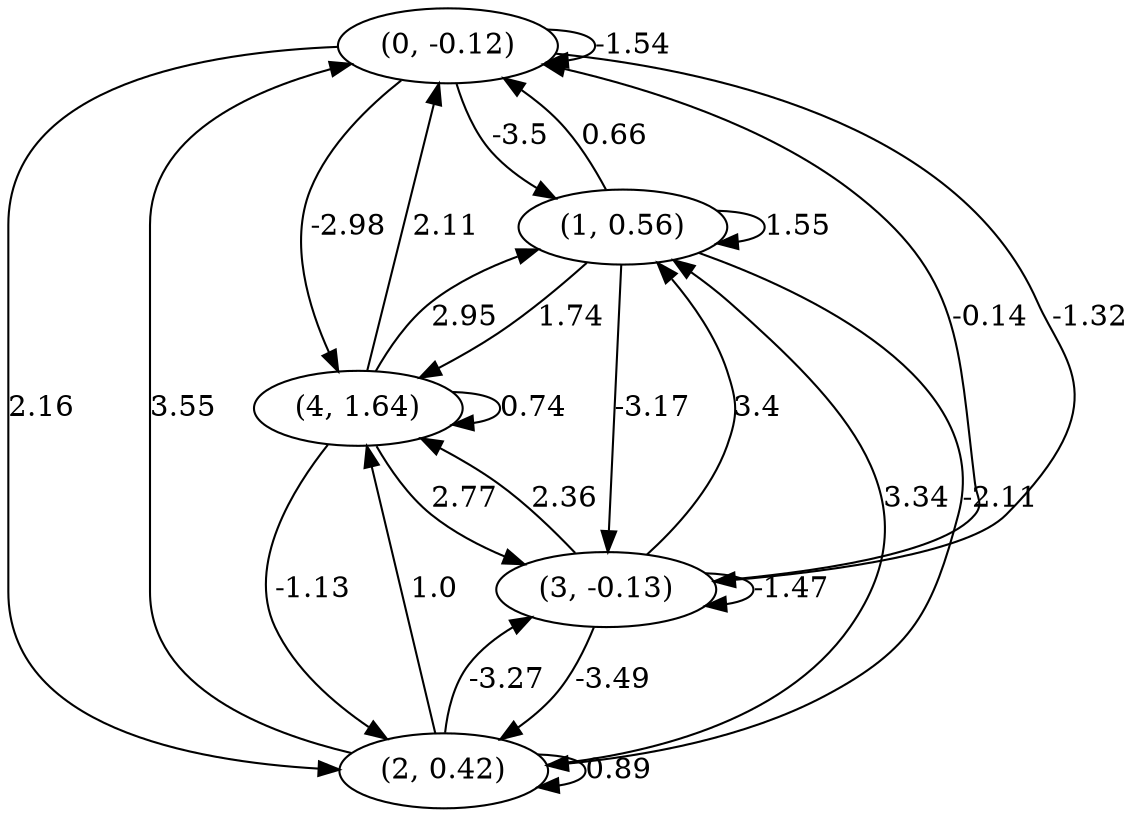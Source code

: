 digraph {
    0 [ label = "(0, -0.12)" ]
    1 [ label = "(1, 0.56)" ]
    2 [ label = "(2, 0.42)" ]
    3 [ label = "(3, -0.13)" ]
    4 [ label = "(4, 1.64)" ]
    0 -> 0 [ label = "-1.54" ]
    1 -> 1 [ label = "1.55" ]
    2 -> 2 [ label = "0.89" ]
    3 -> 3 [ label = "-1.47" ]
    4 -> 4 [ label = "0.74" ]
    1 -> 0 [ label = "0.66" ]
    2 -> 0 [ label = "3.55" ]
    3 -> 0 [ label = "-0.14" ]
    4 -> 0 [ label = "2.11" ]
    0 -> 1 [ label = "-3.5" ]
    2 -> 1 [ label = "3.34" ]
    3 -> 1 [ label = "3.4" ]
    4 -> 1 [ label = "2.95" ]
    0 -> 2 [ label = "2.16" ]
    1 -> 2 [ label = "-2.11" ]
    3 -> 2 [ label = "-3.49" ]
    4 -> 2 [ label = "-1.13" ]
    0 -> 3 [ label = "-1.32" ]
    1 -> 3 [ label = "-3.17" ]
    2 -> 3 [ label = "-3.27" ]
    4 -> 3 [ label = "2.77" ]
    0 -> 4 [ label = "-2.98" ]
    1 -> 4 [ label = "1.74" ]
    2 -> 4 [ label = "1.0" ]
    3 -> 4 [ label = "2.36" ]
}

